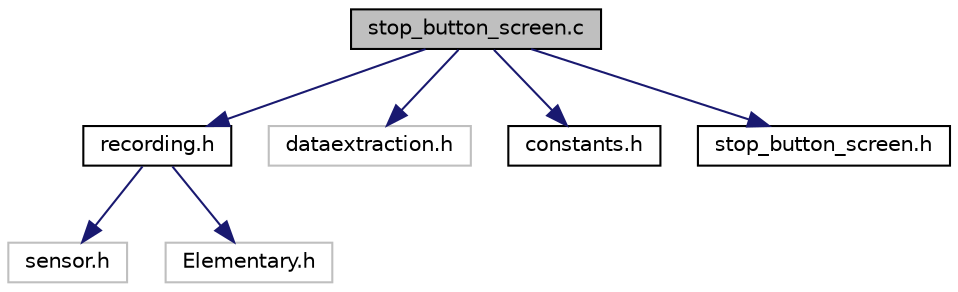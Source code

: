 digraph "stop_button_screen.c"
{
  edge [fontname="Helvetica",fontsize="10",labelfontname="Helvetica",labelfontsize="10"];
  node [fontname="Helvetica",fontsize="10",shape=record];
  Node0 [label="stop_button_screen.c",height=0.2,width=0.4,color="black", fillcolor="grey75", style="filled", fontcolor="black"];
  Node0 -> Node1 [color="midnightblue",fontsize="10",style="solid"];
  Node1 [label="recording.h",height=0.2,width=0.4,color="black", fillcolor="white", style="filled",URL="$recording_8h.html"];
  Node1 -> Node2 [color="midnightblue",fontsize="10",style="solid"];
  Node2 [label="sensor.h",height=0.2,width=0.4,color="grey75", fillcolor="white", style="filled"];
  Node1 -> Node3 [color="midnightblue",fontsize="10",style="solid"];
  Node3 [label="Elementary.h",height=0.2,width=0.4,color="grey75", fillcolor="white", style="filled"];
  Node0 -> Node4 [color="midnightblue",fontsize="10",style="solid"];
  Node4 [label="dataextraction.h",height=0.2,width=0.4,color="grey75", fillcolor="white", style="filled"];
  Node0 -> Node5 [color="midnightblue",fontsize="10",style="solid"];
  Node5 [label="constants.h",height=0.2,width=0.4,color="black", fillcolor="white", style="filled",URL="$constants_8h.html"];
  Node0 -> Node6 [color="midnightblue",fontsize="10",style="solid"];
  Node6 [label="stop_button_screen.h",height=0.2,width=0.4,color="black", fillcolor="white", style="filled",URL="$stop__button__screen_8h.html"];
}
